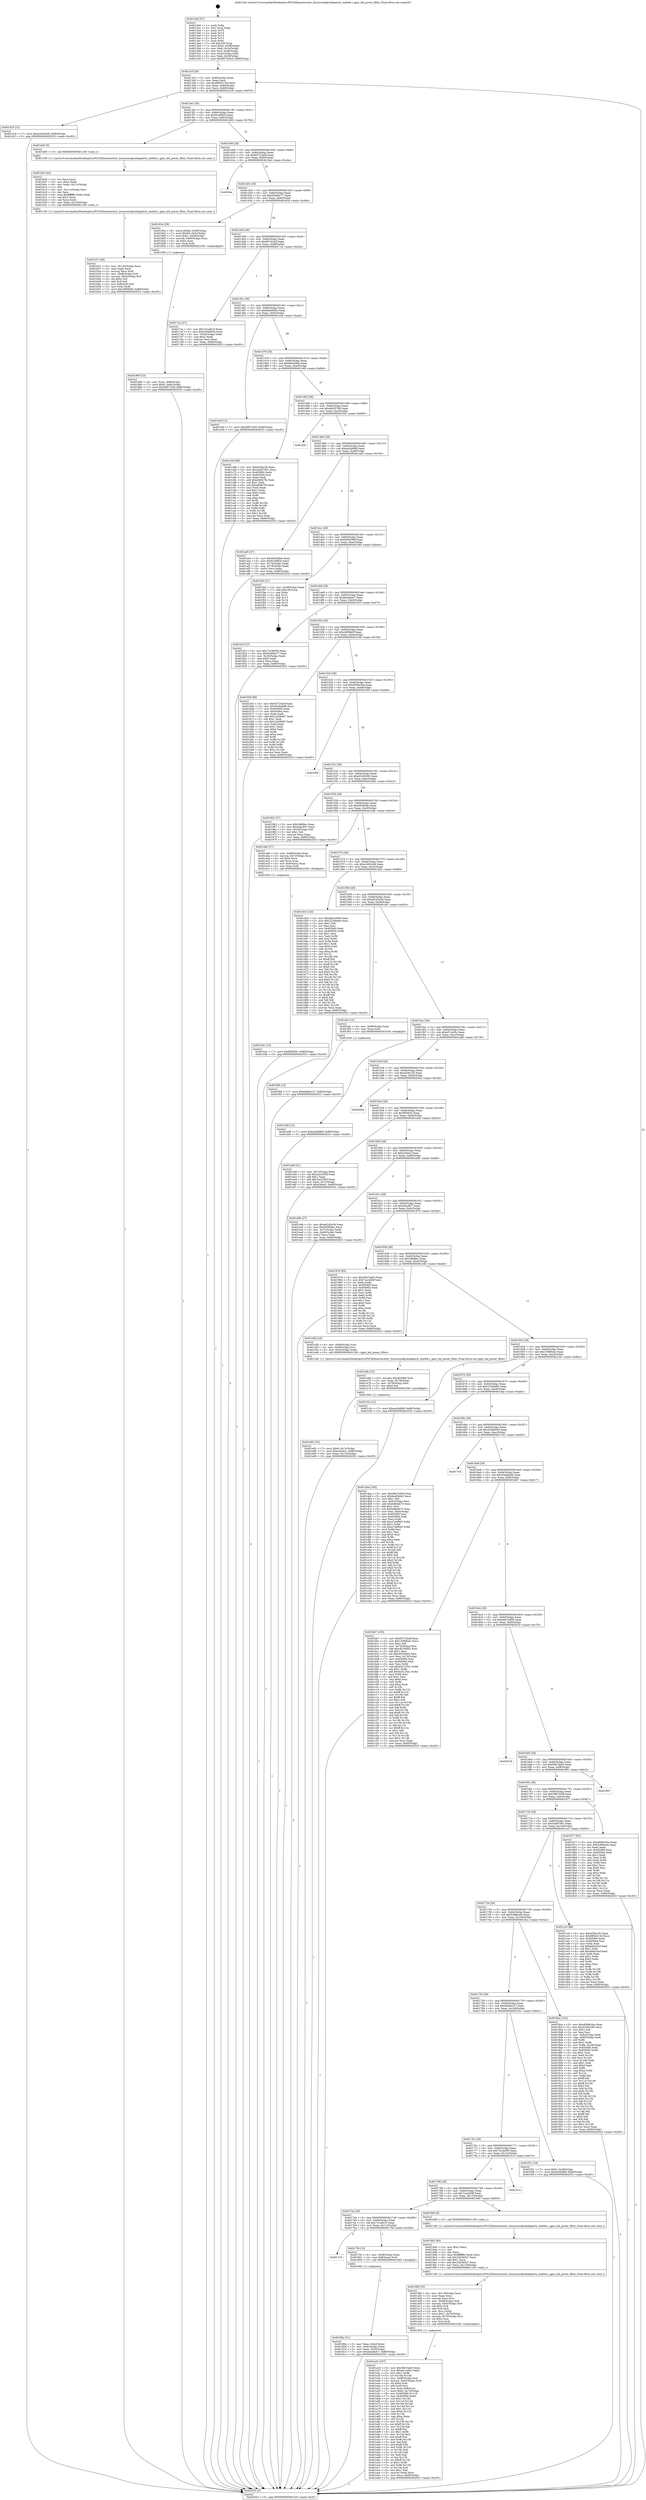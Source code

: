 digraph "0x4013a0" {
  label = "0x4013a0 (/mnt/c/Users/mathe/Desktop/tcc/POCII/binaries/extr_linuxsoundpcihdapatch_realtek.c_gpio_led_power_filter_Final-ollvm.out::main(0))"
  labelloc = "t"
  node[shape=record]

  Entry [label="",width=0.3,height=0.3,shape=circle,fillcolor=black,style=filled]
  "0x4013cf" [label="{
     0x4013cf [29]\l
     | [instrs]\l
     &nbsp;&nbsp;0x4013cf \<+3\>: mov -0x80(%rbp),%eax\l
     &nbsp;&nbsp;0x4013d2 \<+2\>: mov %eax,%ecx\l
     &nbsp;&nbsp;0x4013d4 \<+6\>: sub $0x8856213d,%ecx\l
     &nbsp;&nbsp;0x4013da \<+6\>: mov %eax,-0x84(%rbp)\l
     &nbsp;&nbsp;0x4013e0 \<+6\>: mov %ecx,-0x88(%rbp)\l
     &nbsp;&nbsp;0x4013e6 \<+6\>: je 0000000000401d18 \<main+0x978\>\l
  }"]
  "0x401d18" [label="{
     0x401d18 [12]\l
     | [instrs]\l
     &nbsp;&nbsp;0x401d18 \<+7\>: movl $0xe2404449,-0x80(%rbp)\l
     &nbsp;&nbsp;0x401d1f \<+5\>: jmp 0000000000402033 \<main+0xc93\>\l
  }"]
  "0x4013ec" [label="{
     0x4013ec [28]\l
     | [instrs]\l
     &nbsp;&nbsp;0x4013ec \<+5\>: jmp 00000000004013f1 \<main+0x51\>\l
     &nbsp;&nbsp;0x4013f1 \<+6\>: mov -0x84(%rbp),%eax\l
     &nbsp;&nbsp;0x4013f7 \<+5\>: sub $0x91ef0f24,%eax\l
     &nbsp;&nbsp;0x4013fc \<+6\>: mov %eax,-0x8c(%rbp)\l
     &nbsp;&nbsp;0x401402 \<+6\>: je 0000000000401b00 \<main+0x760\>\l
  }"]
  Exit [label="",width=0.3,height=0.3,shape=circle,fillcolor=black,style=filled,peripheries=2]
  "0x401b00" [label="{
     0x401b00 [5]\l
     | [instrs]\l
     &nbsp;&nbsp;0x401b00 \<+5\>: call 0000000000401160 \<next_i\>\l
     | [calls]\l
     &nbsp;&nbsp;0x401160 \{1\} (/mnt/c/Users/mathe/Desktop/tcc/POCII/binaries/extr_linuxsoundpcihdapatch_realtek.c_gpio_led_power_filter_Final-ollvm.out::next_i)\l
  }"]
  "0x401408" [label="{
     0x401408 [28]\l
     | [instrs]\l
     &nbsp;&nbsp;0x401408 \<+5\>: jmp 000000000040140d \<main+0x6d\>\l
     &nbsp;&nbsp;0x40140d \<+6\>: mov -0x84(%rbp),%eax\l
     &nbsp;&nbsp;0x401413 \<+5\>: sub $0x93723a4f,%eax\l
     &nbsp;&nbsp;0x401418 \<+6\>: mov %eax,-0x90(%rbp)\l
     &nbsp;&nbsp;0x40141e \<+6\>: je 0000000000401fee \<main+0xc4e\>\l
  }"]
  "0x401f08" [label="{
     0x401f08 [12]\l
     | [instrs]\l
     &nbsp;&nbsp;0x401f08 \<+7\>: movl $0x6db0b157,-0x80(%rbp)\l
     &nbsp;&nbsp;0x401f0f \<+5\>: jmp 0000000000402033 \<main+0xc93\>\l
  }"]
  "0x401fee" [label="{
     0x401fee\l
  }", style=dashed]
  "0x401424" [label="{
     0x401424 [28]\l
     | [instrs]\l
     &nbsp;&nbsp;0x401424 \<+5\>: jmp 0000000000401429 \<main+0x89\>\l
     &nbsp;&nbsp;0x401429 \<+6\>: mov -0x84(%rbp),%eax\l
     &nbsp;&nbsp;0x40142f \<+5\>: sub $0x93d0de77,%eax\l
     &nbsp;&nbsp;0x401434 \<+6\>: mov %eax,-0x94(%rbp)\l
     &nbsp;&nbsp;0x40143a \<+6\>: je 000000000040183a \<main+0x49a\>\l
  }"]
  "0x401ed1" [label="{
     0x401ed1 [12]\l
     | [instrs]\l
     &nbsp;&nbsp;0x401ed1 \<+7\>: movl $0xf6f3f2fc,-0x80(%rbp)\l
     &nbsp;&nbsp;0x401ed8 \<+5\>: jmp 0000000000402033 \<main+0xc93\>\l
  }"]
  "0x40183a" [label="{
     0x40183a [38]\l
     | [instrs]\l
     &nbsp;&nbsp;0x40183a \<+8\>: movq $0x64,-0x58(%rbp)\l
     &nbsp;&nbsp;0x401842 \<+7\>: movl $0x64,-0x5c(%rbp)\l
     &nbsp;&nbsp;0x401849 \<+7\>: movl $0x1,-0x60(%rbp)\l
     &nbsp;&nbsp;0x401850 \<+4\>: movslq -0x60(%rbp),%rax\l
     &nbsp;&nbsp;0x401854 \<+4\>: shl $0x4,%rax\l
     &nbsp;&nbsp;0x401858 \<+3\>: mov %rax,%rdi\l
     &nbsp;&nbsp;0x40185b \<+5\>: call 0000000000401050 \<malloc@plt\>\l
     | [calls]\l
     &nbsp;&nbsp;0x401050 \{1\} (unknown)\l
  }"]
  "0x401440" [label="{
     0x401440 [28]\l
     | [instrs]\l
     &nbsp;&nbsp;0x401440 \<+5\>: jmp 0000000000401445 \<main+0xa5\>\l
     &nbsp;&nbsp;0x401445 \<+6\>: mov -0x84(%rbp),%eax\l
     &nbsp;&nbsp;0x40144b \<+5\>: sub $0x997d24cf,%eax\l
     &nbsp;&nbsp;0x401450 \<+6\>: mov %eax,-0x98(%rbp)\l
     &nbsp;&nbsp;0x401456 \<+6\>: je 00000000004017ca \<main+0x42a\>\l
  }"]
  "0x401e82" [label="{
     0x401e82 [25]\l
     | [instrs]\l
     &nbsp;&nbsp;0x401e82 \<+7\>: movl $0x0,-0x7c(%rbp)\l
     &nbsp;&nbsp;0x401e89 \<+7\>: movl $0xe2b4e2,-0x80(%rbp)\l
     &nbsp;&nbsp;0x401e90 \<+6\>: mov %eax,-0x124(%rbp)\l
     &nbsp;&nbsp;0x401e96 \<+5\>: jmp 0000000000402033 \<main+0xc93\>\l
  }"]
  "0x4017ca" [label="{
     0x4017ca [27]\l
     | [instrs]\l
     &nbsp;&nbsp;0x4017ca \<+5\>: mov $0x7e1af410,%eax\l
     &nbsp;&nbsp;0x4017cf \<+5\>: mov $0x42948504,%ecx\l
     &nbsp;&nbsp;0x4017d4 \<+3\>: mov -0x34(%rbp),%edx\l
     &nbsp;&nbsp;0x4017d7 \<+3\>: cmp $0x2,%edx\l
     &nbsp;&nbsp;0x4017da \<+3\>: cmovne %ecx,%eax\l
     &nbsp;&nbsp;0x4017dd \<+3\>: mov %eax,-0x80(%rbp)\l
     &nbsp;&nbsp;0x4017e0 \<+5\>: jmp 0000000000402033 \<main+0xc93\>\l
  }"]
  "0x40145c" [label="{
     0x40145c [28]\l
     | [instrs]\l
     &nbsp;&nbsp;0x40145c \<+5\>: jmp 0000000000401461 \<main+0xc1\>\l
     &nbsp;&nbsp;0x401461 \<+6\>: mov -0x84(%rbp),%eax\l
     &nbsp;&nbsp;0x401467 \<+5\>: sub $0x9a400d43,%eax\l
     &nbsp;&nbsp;0x40146c \<+6\>: mov %eax,-0x9c(%rbp)\l
     &nbsp;&nbsp;0x401472 \<+6\>: je 0000000000401e4f \<main+0xaaf\>\l
  }"]
  "0x402033" [label="{
     0x402033 [5]\l
     | [instrs]\l
     &nbsp;&nbsp;0x402033 \<+5\>: jmp 00000000004013cf \<main+0x2f\>\l
  }"]
  "0x4013a0" [label="{
     0x4013a0 [47]\l
     | [instrs]\l
     &nbsp;&nbsp;0x4013a0 \<+1\>: push %rbp\l
     &nbsp;&nbsp;0x4013a1 \<+3\>: mov %rsp,%rbp\l
     &nbsp;&nbsp;0x4013a4 \<+2\>: push %r15\l
     &nbsp;&nbsp;0x4013a6 \<+2\>: push %r14\l
     &nbsp;&nbsp;0x4013a8 \<+2\>: push %r13\l
     &nbsp;&nbsp;0x4013aa \<+2\>: push %r12\l
     &nbsp;&nbsp;0x4013ac \<+1\>: push %rbx\l
     &nbsp;&nbsp;0x4013ad \<+7\>: sub $0x108,%rsp\l
     &nbsp;&nbsp;0x4013b4 \<+7\>: movl $0x0,-0x38(%rbp)\l
     &nbsp;&nbsp;0x4013bb \<+3\>: mov %edi,-0x3c(%rbp)\l
     &nbsp;&nbsp;0x4013be \<+4\>: mov %rsi,-0x48(%rbp)\l
     &nbsp;&nbsp;0x4013c2 \<+3\>: mov -0x3c(%rbp),%edi\l
     &nbsp;&nbsp;0x4013c5 \<+3\>: mov %edi,-0x34(%rbp)\l
     &nbsp;&nbsp;0x4013c8 \<+7\>: movl $0x997d24cf,-0x80(%rbp)\l
  }"]
  "0x401e6b" [label="{
     0x401e6b [23]\l
     | [instrs]\l
     &nbsp;&nbsp;0x401e6b \<+10\>: movabs $0x4030b6,%rdi\l
     &nbsp;&nbsp;0x401e75 \<+3\>: mov %eax,-0x78(%rbp)\l
     &nbsp;&nbsp;0x401e78 \<+3\>: mov -0x78(%rbp),%esi\l
     &nbsp;&nbsp;0x401e7b \<+2\>: mov $0x0,%al\l
     &nbsp;&nbsp;0x401e7d \<+5\>: call 0000000000401040 \<printf@plt\>\l
     | [calls]\l
     &nbsp;&nbsp;0x401040 \{1\} (unknown)\l
  }"]
  "0x401e4f" [label="{
     0x401e4f [12]\l
     | [instrs]\l
     &nbsp;&nbsp;0x401e4f \<+7\>: movl $0x5987330f,-0x80(%rbp)\l
     &nbsp;&nbsp;0x401e56 \<+5\>: jmp 0000000000402033 \<main+0xc93\>\l
  }"]
  "0x401478" [label="{
     0x401478 [28]\l
     | [instrs]\l
     &nbsp;&nbsp;0x401478 \<+5\>: jmp 000000000040147d \<main+0xdd\>\l
     &nbsp;&nbsp;0x40147d \<+6\>: mov -0x84(%rbp),%eax\l
     &nbsp;&nbsp;0x401483 \<+5\>: sub $0x9e045feb,%eax\l
     &nbsp;&nbsp;0x401488 \<+6\>: mov %eax,-0xa0(%rbp)\l
     &nbsp;&nbsp;0x40148e \<+6\>: je 0000000000401c68 \<main+0x8c8\>\l
  }"]
  "0x401b31" [label="{
     0x401b31 [46]\l
     | [instrs]\l
     &nbsp;&nbsp;0x401b31 \<+6\>: mov -0x120(%rbp),%ecx\l
     &nbsp;&nbsp;0x401b37 \<+3\>: imul %eax,%ecx\l
     &nbsp;&nbsp;0x401b3a \<+3\>: movslq %ecx,%rdi\l
     &nbsp;&nbsp;0x401b3d \<+4\>: mov -0x68(%rbp),%r8\l
     &nbsp;&nbsp;0x401b41 \<+4\>: movslq -0x6c(%rbp),%r9\l
     &nbsp;&nbsp;0x401b45 \<+4\>: shl $0x4,%r9\l
     &nbsp;&nbsp;0x401b49 \<+3\>: add %r9,%r8\l
     &nbsp;&nbsp;0x401b4c \<+4\>: mov 0x8(%r8),%r8\l
     &nbsp;&nbsp;0x401b50 \<+3\>: mov %rdi,(%r8)\l
     &nbsp;&nbsp;0x401b53 \<+7\>: movl $0xc6f56b0f,-0x80(%rbp)\l
     &nbsp;&nbsp;0x401b5a \<+5\>: jmp 0000000000402033 \<main+0xc93\>\l
  }"]
  "0x401c68" [label="{
     0x401c68 [88]\l
     | [instrs]\l
     &nbsp;&nbsp;0x401c68 \<+5\>: mov $0xef29a1f5,%eax\l
     &nbsp;&nbsp;0x401c6d \<+5\>: mov $0x5ad87091,%ecx\l
     &nbsp;&nbsp;0x401c72 \<+7\>: mov 0x405060,%edx\l
     &nbsp;&nbsp;0x401c79 \<+7\>: mov 0x405064,%esi\l
     &nbsp;&nbsp;0x401c80 \<+2\>: mov %edx,%edi\l
     &nbsp;&nbsp;0x401c82 \<+6\>: add $0xe848c7fe,%edi\l
     &nbsp;&nbsp;0x401c88 \<+3\>: sub $0x1,%edi\l
     &nbsp;&nbsp;0x401c8b \<+6\>: sub $0xe848c7fe,%edi\l
     &nbsp;&nbsp;0x401c91 \<+3\>: imul %edi,%edx\l
     &nbsp;&nbsp;0x401c94 \<+3\>: and $0x1,%edx\l
     &nbsp;&nbsp;0x401c97 \<+3\>: cmp $0x0,%edx\l
     &nbsp;&nbsp;0x401c9a \<+4\>: sete %r8b\l
     &nbsp;&nbsp;0x401c9e \<+3\>: cmp $0xa,%esi\l
     &nbsp;&nbsp;0x401ca1 \<+4\>: setl %r9b\l
     &nbsp;&nbsp;0x401ca5 \<+3\>: mov %r8b,%r10b\l
     &nbsp;&nbsp;0x401ca8 \<+3\>: and %r9b,%r10b\l
     &nbsp;&nbsp;0x401cab \<+3\>: xor %r9b,%r8b\l
     &nbsp;&nbsp;0x401cae \<+3\>: or %r8b,%r10b\l
     &nbsp;&nbsp;0x401cb1 \<+4\>: test $0x1,%r10b\l
     &nbsp;&nbsp;0x401cb5 \<+3\>: cmovne %ecx,%eax\l
     &nbsp;&nbsp;0x401cb8 \<+3\>: mov %eax,-0x80(%rbp)\l
     &nbsp;&nbsp;0x401cbb \<+5\>: jmp 0000000000402033 \<main+0xc93\>\l
  }"]
  "0x401494" [label="{
     0x401494 [28]\l
     | [instrs]\l
     &nbsp;&nbsp;0x401494 \<+5\>: jmp 0000000000401499 \<main+0xf9\>\l
     &nbsp;&nbsp;0x401499 \<+6\>: mov -0x84(%rbp),%eax\l
     &nbsp;&nbsp;0x40149f \<+5\>: sub $0xa8a35786,%eax\l
     &nbsp;&nbsp;0x4014a4 \<+6\>: mov %eax,-0xa4(%rbp)\l
     &nbsp;&nbsp;0x4014aa \<+6\>: je 0000000000401f20 \<main+0xb80\>\l
  }"]
  "0x401b05" [label="{
     0x401b05 [44]\l
     | [instrs]\l
     &nbsp;&nbsp;0x401b05 \<+2\>: xor %ecx,%ecx\l
     &nbsp;&nbsp;0x401b07 \<+5\>: mov $0x2,%edx\l
     &nbsp;&nbsp;0x401b0c \<+6\>: mov %edx,-0x11c(%rbp)\l
     &nbsp;&nbsp;0x401b12 \<+1\>: cltd\l
     &nbsp;&nbsp;0x401b13 \<+6\>: mov -0x11c(%rbp),%esi\l
     &nbsp;&nbsp;0x401b19 \<+2\>: idiv %esi\l
     &nbsp;&nbsp;0x401b1b \<+6\>: imul $0xfffffffe,%edx,%edx\l
     &nbsp;&nbsp;0x401b21 \<+3\>: sub $0x1,%ecx\l
     &nbsp;&nbsp;0x401b24 \<+2\>: sub %ecx,%edx\l
     &nbsp;&nbsp;0x401b26 \<+6\>: mov %edx,-0x120(%rbp)\l
     &nbsp;&nbsp;0x401b2c \<+5\>: call 0000000000401160 \<next_i\>\l
     | [calls]\l
     &nbsp;&nbsp;0x401160 \{1\} (/mnt/c/Users/mathe/Desktop/tcc/POCII/binaries/extr_linuxsoundpcihdapatch_realtek.c_gpio_led_power_filter_Final-ollvm.out::next_i)\l
  }"]
  "0x401f20" [label="{
     0x401f20\l
  }", style=dashed]
  "0x4014b0" [label="{
     0x4014b0 [28]\l
     | [instrs]\l
     &nbsp;&nbsp;0x4014b0 \<+5\>: jmp 00000000004014b5 \<main+0x115\>\l
     &nbsp;&nbsp;0x4014b5 \<+6\>: mov -0x84(%rbp),%eax\l
     &nbsp;&nbsp;0x4014bb \<+5\>: sub $0xaa3dd8bf,%eax\l
     &nbsp;&nbsp;0x4014c0 \<+6\>: mov %eax,-0xa8(%rbp)\l
     &nbsp;&nbsp;0x4014c6 \<+6\>: je 0000000000401ae5 \<main+0x745\>\l
  }"]
  "0x401a32" [label="{
     0x401a32 [167]\l
     | [instrs]\l
     &nbsp;&nbsp;0x401a32 \<+5\>: mov $0x56b7da03,%ecx\l
     &nbsp;&nbsp;0x401a37 \<+5\>: mov $0xef11e63c,%edx\l
     &nbsp;&nbsp;0x401a3c \<+3\>: mov $0x1,%r9b\l
     &nbsp;&nbsp;0x401a3f \<+3\>: xor %r10d,%r10d\l
     &nbsp;&nbsp;0x401a42 \<+4\>: mov -0x68(%rbp),%rsi\l
     &nbsp;&nbsp;0x401a46 \<+4\>: movslq -0x6c(%rbp),%rdi\l
     &nbsp;&nbsp;0x401a4a \<+4\>: shl $0x4,%rdi\l
     &nbsp;&nbsp;0x401a4e \<+3\>: add %rdi,%rsi\l
     &nbsp;&nbsp;0x401a51 \<+4\>: mov %rax,0x8(%rsi)\l
     &nbsp;&nbsp;0x401a55 \<+7\>: movl $0x0,-0x74(%rbp)\l
     &nbsp;&nbsp;0x401a5c \<+8\>: mov 0x405060,%r11d\l
     &nbsp;&nbsp;0x401a64 \<+7\>: mov 0x405064,%ebx\l
     &nbsp;&nbsp;0x401a6b \<+4\>: sub $0x1,%r10d\l
     &nbsp;&nbsp;0x401a6f \<+3\>: mov %r11d,%r14d\l
     &nbsp;&nbsp;0x401a72 \<+3\>: add %r10d,%r14d\l
     &nbsp;&nbsp;0x401a75 \<+4\>: imul %r14d,%r11d\l
     &nbsp;&nbsp;0x401a79 \<+4\>: and $0x1,%r11d\l
     &nbsp;&nbsp;0x401a7d \<+4\>: cmp $0x0,%r11d\l
     &nbsp;&nbsp;0x401a81 \<+4\>: sete %r15b\l
     &nbsp;&nbsp;0x401a85 \<+3\>: cmp $0xa,%ebx\l
     &nbsp;&nbsp;0x401a88 \<+4\>: setl %r12b\l
     &nbsp;&nbsp;0x401a8c \<+3\>: mov %r15b,%r13b\l
     &nbsp;&nbsp;0x401a8f \<+4\>: xor $0xff,%r13b\l
     &nbsp;&nbsp;0x401a93 \<+3\>: mov %r12b,%al\l
     &nbsp;&nbsp;0x401a96 \<+2\>: xor $0xff,%al\l
     &nbsp;&nbsp;0x401a98 \<+4\>: xor $0x1,%r9b\l
     &nbsp;&nbsp;0x401a9c \<+3\>: mov %r13b,%sil\l
     &nbsp;&nbsp;0x401a9f \<+4\>: and $0xff,%sil\l
     &nbsp;&nbsp;0x401aa3 \<+3\>: and %r9b,%r15b\l
     &nbsp;&nbsp;0x401aa6 \<+3\>: mov %al,%dil\l
     &nbsp;&nbsp;0x401aa9 \<+4\>: and $0xff,%dil\l
     &nbsp;&nbsp;0x401aad \<+3\>: and %r9b,%r12b\l
     &nbsp;&nbsp;0x401ab0 \<+3\>: or %r15b,%sil\l
     &nbsp;&nbsp;0x401ab3 \<+3\>: or %r12b,%dil\l
     &nbsp;&nbsp;0x401ab6 \<+3\>: xor %dil,%sil\l
     &nbsp;&nbsp;0x401ab9 \<+3\>: or %al,%r13b\l
     &nbsp;&nbsp;0x401abc \<+4\>: xor $0xff,%r13b\l
     &nbsp;&nbsp;0x401ac0 \<+4\>: or $0x1,%r9b\l
     &nbsp;&nbsp;0x401ac4 \<+3\>: and %r9b,%r13b\l
     &nbsp;&nbsp;0x401ac7 \<+3\>: or %r13b,%sil\l
     &nbsp;&nbsp;0x401aca \<+4\>: test $0x1,%sil\l
     &nbsp;&nbsp;0x401ace \<+3\>: cmovne %edx,%ecx\l
     &nbsp;&nbsp;0x401ad1 \<+3\>: mov %ecx,-0x80(%rbp)\l
     &nbsp;&nbsp;0x401ad4 \<+5\>: jmp 0000000000402033 \<main+0xc93\>\l
  }"]
  "0x401ae5" [label="{
     0x401ae5 [27]\l
     | [instrs]\l
     &nbsp;&nbsp;0x401ae5 \<+5\>: mov $0x9e045feb,%eax\l
     &nbsp;&nbsp;0x401aea \<+5\>: mov $0x91ef0f24,%ecx\l
     &nbsp;&nbsp;0x401aef \<+3\>: mov -0x74(%rbp),%edx\l
     &nbsp;&nbsp;0x401af2 \<+3\>: cmp -0x70(%rbp),%edx\l
     &nbsp;&nbsp;0x401af5 \<+3\>: cmovl %ecx,%eax\l
     &nbsp;&nbsp;0x401af8 \<+3\>: mov %eax,-0x80(%rbp)\l
     &nbsp;&nbsp;0x401afb \<+5\>: jmp 0000000000402033 \<main+0xc93\>\l
  }"]
  "0x4014cc" [label="{
     0x4014cc [28]\l
     | [instrs]\l
     &nbsp;&nbsp;0x4014cc \<+5\>: jmp 00000000004014d1 \<main+0x131\>\l
     &nbsp;&nbsp;0x4014d1 \<+6\>: mov -0x84(%rbp),%eax\l
     &nbsp;&nbsp;0x4014d7 \<+5\>: sub $0xb45f289f,%eax\l
     &nbsp;&nbsp;0x4014dc \<+6\>: mov %eax,-0xac(%rbp)\l
     &nbsp;&nbsp;0x4014e2 \<+6\>: je 0000000000401f44 \<main+0xba4\>\l
  }"]
  "0x4019fd" [label="{
     0x4019fd [53]\l
     | [instrs]\l
     &nbsp;&nbsp;0x4019fd \<+6\>: mov -0x118(%rbp),%ecx\l
     &nbsp;&nbsp;0x401a03 \<+3\>: imul %eax,%ecx\l
     &nbsp;&nbsp;0x401a06 \<+3\>: movslq %ecx,%rsi\l
     &nbsp;&nbsp;0x401a09 \<+4\>: mov -0x68(%rbp),%rdi\l
     &nbsp;&nbsp;0x401a0d \<+4\>: movslq -0x6c(%rbp),%r8\l
     &nbsp;&nbsp;0x401a11 \<+4\>: shl $0x4,%r8\l
     &nbsp;&nbsp;0x401a15 \<+3\>: add %r8,%rdi\l
     &nbsp;&nbsp;0x401a18 \<+3\>: mov %rsi,(%rdi)\l
     &nbsp;&nbsp;0x401a1b \<+7\>: movl $0x1,-0x70(%rbp)\l
     &nbsp;&nbsp;0x401a22 \<+4\>: movslq -0x70(%rbp),%rsi\l
     &nbsp;&nbsp;0x401a26 \<+4\>: shl $0x3,%rsi\l
     &nbsp;&nbsp;0x401a2a \<+3\>: mov %rsi,%rdi\l
     &nbsp;&nbsp;0x401a2d \<+5\>: call 0000000000401050 \<malloc@plt\>\l
     | [calls]\l
     &nbsp;&nbsp;0x401050 \{1\} (unknown)\l
  }"]
  "0x401f44" [label="{
     0x401f44 [21]\l
     | [instrs]\l
     &nbsp;&nbsp;0x401f44 \<+3\>: mov -0x38(%rbp),%eax\l
     &nbsp;&nbsp;0x401f47 \<+7\>: add $0x108,%rsp\l
     &nbsp;&nbsp;0x401f4e \<+1\>: pop %rbx\l
     &nbsp;&nbsp;0x401f4f \<+2\>: pop %r12\l
     &nbsp;&nbsp;0x401f51 \<+2\>: pop %r13\l
     &nbsp;&nbsp;0x401f53 \<+2\>: pop %r14\l
     &nbsp;&nbsp;0x401f55 \<+2\>: pop %r15\l
     &nbsp;&nbsp;0x401f57 \<+1\>: pop %rbp\l
     &nbsp;&nbsp;0x401f58 \<+1\>: ret\l
  }"]
  "0x4014e8" [label="{
     0x4014e8 [28]\l
     | [instrs]\l
     &nbsp;&nbsp;0x4014e8 \<+5\>: jmp 00000000004014ed \<main+0x14d\>\l
     &nbsp;&nbsp;0x4014ed \<+6\>: mov -0x84(%rbp),%eax\l
     &nbsp;&nbsp;0x4014f3 \<+5\>: sub $0xbea4bdc7,%eax\l
     &nbsp;&nbsp;0x4014f8 \<+6\>: mov %eax,-0xb0(%rbp)\l
     &nbsp;&nbsp;0x4014fe \<+6\>: je 000000000040181f \<main+0x47f\>\l
  }"]
  "0x4019d5" [label="{
     0x4019d5 [40]\l
     | [instrs]\l
     &nbsp;&nbsp;0x4019d5 \<+5\>: mov $0x2,%ecx\l
     &nbsp;&nbsp;0x4019da \<+1\>: cltd\l
     &nbsp;&nbsp;0x4019db \<+2\>: idiv %ecx\l
     &nbsp;&nbsp;0x4019dd \<+6\>: imul $0xfffffffe,%edx,%ecx\l
     &nbsp;&nbsp;0x4019e3 \<+6\>: sub $0x22b3b5a7,%ecx\l
     &nbsp;&nbsp;0x4019e9 \<+3\>: add $0x1,%ecx\l
     &nbsp;&nbsp;0x4019ec \<+6\>: add $0x22b3b5a7,%ecx\l
     &nbsp;&nbsp;0x4019f2 \<+6\>: mov %ecx,-0x118(%rbp)\l
     &nbsp;&nbsp;0x4019f8 \<+5\>: call 0000000000401160 \<next_i\>\l
     | [calls]\l
     &nbsp;&nbsp;0x401160 \{1\} (/mnt/c/Users/mathe/Desktop/tcc/POCII/binaries/extr_linuxsoundpcihdapatch_realtek.c_gpio_led_power_filter_Final-ollvm.out::next_i)\l
  }"]
  "0x40181f" [label="{
     0x40181f [27]\l
     | [instrs]\l
     &nbsp;&nbsp;0x40181f \<+5\>: mov $0x73c3e059,%eax\l
     &nbsp;&nbsp;0x401824 \<+5\>: mov $0x93d0de77,%ecx\l
     &nbsp;&nbsp;0x401829 \<+3\>: mov -0x30(%rbp),%edx\l
     &nbsp;&nbsp;0x40182c \<+3\>: cmp $0x0,%edx\l
     &nbsp;&nbsp;0x40182f \<+3\>: cmove %ecx,%eax\l
     &nbsp;&nbsp;0x401832 \<+3\>: mov %eax,-0x80(%rbp)\l
     &nbsp;&nbsp;0x401835 \<+5\>: jmp 0000000000402033 \<main+0xc93\>\l
  }"]
  "0x401504" [label="{
     0x401504 [28]\l
     | [instrs]\l
     &nbsp;&nbsp;0x401504 \<+5\>: jmp 0000000000401509 \<main+0x169\>\l
     &nbsp;&nbsp;0x401509 \<+6\>: mov -0x84(%rbp),%eax\l
     &nbsp;&nbsp;0x40150f \<+5\>: sub $0xc6f56b0f,%eax\l
     &nbsp;&nbsp;0x401514 \<+6\>: mov %eax,-0xb4(%rbp)\l
     &nbsp;&nbsp;0x40151a \<+6\>: je 0000000000401b5f \<main+0x7bf\>\l
  }"]
  "0x401860" [label="{
     0x401860 [23]\l
     | [instrs]\l
     &nbsp;&nbsp;0x401860 \<+4\>: mov %rax,-0x68(%rbp)\l
     &nbsp;&nbsp;0x401864 \<+7\>: movl $0x0,-0x6c(%rbp)\l
     &nbsp;&nbsp;0x40186b \<+7\>: movl $0x5987330f,-0x80(%rbp)\l
     &nbsp;&nbsp;0x401872 \<+5\>: jmp 0000000000402033 \<main+0xc93\>\l
  }"]
  "0x401b5f" [label="{
     0x401b5f [88]\l
     | [instrs]\l
     &nbsp;&nbsp;0x401b5f \<+5\>: mov $0x93723a4f,%eax\l
     &nbsp;&nbsp;0x401b64 \<+5\>: mov $0x45e6abd9,%ecx\l
     &nbsp;&nbsp;0x401b69 \<+7\>: mov 0x405060,%edx\l
     &nbsp;&nbsp;0x401b70 \<+7\>: mov 0x405064,%esi\l
     &nbsp;&nbsp;0x401b77 \<+2\>: mov %edx,%edi\l
     &nbsp;&nbsp;0x401b79 \<+6\>: add $0x1a206687,%edi\l
     &nbsp;&nbsp;0x401b7f \<+3\>: sub $0x1,%edi\l
     &nbsp;&nbsp;0x401b82 \<+6\>: sub $0x1a206687,%edi\l
     &nbsp;&nbsp;0x401b88 \<+3\>: imul %edi,%edx\l
     &nbsp;&nbsp;0x401b8b \<+3\>: and $0x1,%edx\l
     &nbsp;&nbsp;0x401b8e \<+3\>: cmp $0x0,%edx\l
     &nbsp;&nbsp;0x401b91 \<+4\>: sete %r8b\l
     &nbsp;&nbsp;0x401b95 \<+3\>: cmp $0xa,%esi\l
     &nbsp;&nbsp;0x401b98 \<+4\>: setl %r9b\l
     &nbsp;&nbsp;0x401b9c \<+3\>: mov %r8b,%r10b\l
     &nbsp;&nbsp;0x401b9f \<+3\>: and %r9b,%r10b\l
     &nbsp;&nbsp;0x401ba2 \<+3\>: xor %r9b,%r8b\l
     &nbsp;&nbsp;0x401ba5 \<+3\>: or %r8b,%r10b\l
     &nbsp;&nbsp;0x401ba8 \<+4\>: test $0x1,%r10b\l
     &nbsp;&nbsp;0x401bac \<+3\>: cmovne %ecx,%eax\l
     &nbsp;&nbsp;0x401baf \<+3\>: mov %eax,-0x80(%rbp)\l
     &nbsp;&nbsp;0x401bb2 \<+5\>: jmp 0000000000402033 \<main+0xc93\>\l
  }"]
  "0x401520" [label="{
     0x401520 [28]\l
     | [instrs]\l
     &nbsp;&nbsp;0x401520 \<+5\>: jmp 0000000000401525 \<main+0x185\>\l
     &nbsp;&nbsp;0x401525 \<+6\>: mov -0x84(%rbp),%eax\l
     &nbsp;&nbsp;0x40152b \<+5\>: sub $0xd090e3ba,%eax\l
     &nbsp;&nbsp;0x401530 \<+6\>: mov %eax,-0xb8(%rbp)\l
     &nbsp;&nbsp;0x401536 \<+6\>: je 0000000000401f59 \<main+0xbb9\>\l
  }"]
  "0x40180a" [label="{
     0x40180a [21]\l
     | [instrs]\l
     &nbsp;&nbsp;0x40180a \<+3\>: mov %eax,-0x4c(%rbp)\l
     &nbsp;&nbsp;0x40180d \<+3\>: mov -0x4c(%rbp),%eax\l
     &nbsp;&nbsp;0x401810 \<+3\>: mov %eax,-0x30(%rbp)\l
     &nbsp;&nbsp;0x401813 \<+7\>: movl $0xbea4bdc7,-0x80(%rbp)\l
     &nbsp;&nbsp;0x40181a \<+5\>: jmp 0000000000402033 \<main+0xc93\>\l
  }"]
  "0x401f59" [label="{
     0x401f59\l
  }", style=dashed]
  "0x40153c" [label="{
     0x40153c [28]\l
     | [instrs]\l
     &nbsp;&nbsp;0x40153c \<+5\>: jmp 0000000000401541 \<main+0x1a1\>\l
     &nbsp;&nbsp;0x401541 \<+6\>: mov -0x84(%rbp),%eax\l
     &nbsp;&nbsp;0x401547 \<+5\>: sub $0xd1b93c90,%eax\l
     &nbsp;&nbsp;0x40154c \<+6\>: mov %eax,-0xbc(%rbp)\l
     &nbsp;&nbsp;0x401552 \<+6\>: je 0000000000401962 \<main+0x5c2\>\l
  }"]
  "0x4017c0" [label="{
     0x4017c0\l
  }", style=dashed]
  "0x401962" [label="{
     0x401962 [27]\l
     | [instrs]\l
     &nbsp;&nbsp;0x401962 \<+5\>: mov $0x5d6dfec,%eax\l
     &nbsp;&nbsp;0x401967 \<+5\>: mov $0x2dec857,%ecx\l
     &nbsp;&nbsp;0x40196c \<+3\>: mov -0x29(%rbp),%dl\l
     &nbsp;&nbsp;0x40196f \<+3\>: test $0x1,%dl\l
     &nbsp;&nbsp;0x401972 \<+3\>: cmovne %ecx,%eax\l
     &nbsp;&nbsp;0x401975 \<+3\>: mov %eax,-0x80(%rbp)\l
     &nbsp;&nbsp;0x401978 \<+5\>: jmp 0000000000402033 \<main+0xc93\>\l
  }"]
  "0x401558" [label="{
     0x401558 [28]\l
     | [instrs]\l
     &nbsp;&nbsp;0x401558 \<+5\>: jmp 000000000040155d \<main+0x1bd\>\l
     &nbsp;&nbsp;0x40155d \<+6\>: mov -0x84(%rbp),%eax\l
     &nbsp;&nbsp;0x401563 \<+5\>: sub $0xd9390fac,%eax\l
     &nbsp;&nbsp;0x401568 \<+6\>: mov %eax,-0xc0(%rbp)\l
     &nbsp;&nbsp;0x40156e \<+6\>: je 0000000000401eb6 \<main+0xb16\>\l
  }"]
  "0x4017fd" [label="{
     0x4017fd [13]\l
     | [instrs]\l
     &nbsp;&nbsp;0x4017fd \<+4\>: mov -0x48(%rbp),%rax\l
     &nbsp;&nbsp;0x401801 \<+4\>: mov 0x8(%rax),%rdi\l
     &nbsp;&nbsp;0x401805 \<+5\>: call 0000000000401060 \<atoi@plt\>\l
     | [calls]\l
     &nbsp;&nbsp;0x401060 \{1\} (unknown)\l
  }"]
  "0x401eb6" [label="{
     0x401eb6 [27]\l
     | [instrs]\l
     &nbsp;&nbsp;0x401eb6 \<+4\>: mov -0x68(%rbp),%rax\l
     &nbsp;&nbsp;0x401eba \<+4\>: movslq -0x7c(%rbp),%rcx\l
     &nbsp;&nbsp;0x401ebe \<+4\>: shl $0x4,%rcx\l
     &nbsp;&nbsp;0x401ec2 \<+3\>: add %rcx,%rax\l
     &nbsp;&nbsp;0x401ec5 \<+4\>: mov 0x8(%rax),%rax\l
     &nbsp;&nbsp;0x401ec9 \<+3\>: mov %rax,%rdi\l
     &nbsp;&nbsp;0x401ecc \<+5\>: call 0000000000401030 \<free@plt\>\l
     | [calls]\l
     &nbsp;&nbsp;0x401030 \{1\} (unknown)\l
  }"]
  "0x401574" [label="{
     0x401574 [28]\l
     | [instrs]\l
     &nbsp;&nbsp;0x401574 \<+5\>: jmp 0000000000401579 \<main+0x1d9\>\l
     &nbsp;&nbsp;0x401579 \<+6\>: mov -0x84(%rbp),%eax\l
     &nbsp;&nbsp;0x40157f \<+5\>: sub $0xe2404449,%eax\l
     &nbsp;&nbsp;0x401584 \<+6\>: mov %eax,-0xc4(%rbp)\l
     &nbsp;&nbsp;0x40158a \<+6\>: je 0000000000401d24 \<main+0x984\>\l
  }"]
  "0x4017a4" [label="{
     0x4017a4 [28]\l
     | [instrs]\l
     &nbsp;&nbsp;0x4017a4 \<+5\>: jmp 00000000004017a9 \<main+0x409\>\l
     &nbsp;&nbsp;0x4017a9 \<+6\>: mov -0x84(%rbp),%eax\l
     &nbsp;&nbsp;0x4017af \<+5\>: sub $0x7e1af410,%eax\l
     &nbsp;&nbsp;0x4017b4 \<+6\>: mov %eax,-0x114(%rbp)\l
     &nbsp;&nbsp;0x4017ba \<+6\>: je 00000000004017fd \<main+0x45d\>\l
  }"]
  "0x401d24" [label="{
     0x401d24 [134]\l
     | [instrs]\l
     &nbsp;&nbsp;0x401d24 \<+5\>: mov $0x48a7e958,%eax\l
     &nbsp;&nbsp;0x401d29 \<+5\>: mov $0x22358a90,%ecx\l
     &nbsp;&nbsp;0x401d2e \<+2\>: mov $0x1,%dl\l
     &nbsp;&nbsp;0x401d30 \<+2\>: xor %esi,%esi\l
     &nbsp;&nbsp;0x401d32 \<+7\>: mov 0x405060,%edi\l
     &nbsp;&nbsp;0x401d39 \<+8\>: mov 0x405064,%r8d\l
     &nbsp;&nbsp;0x401d41 \<+3\>: sub $0x1,%esi\l
     &nbsp;&nbsp;0x401d44 \<+3\>: mov %edi,%r9d\l
     &nbsp;&nbsp;0x401d47 \<+3\>: add %esi,%r9d\l
     &nbsp;&nbsp;0x401d4a \<+4\>: imul %r9d,%edi\l
     &nbsp;&nbsp;0x401d4e \<+3\>: and $0x1,%edi\l
     &nbsp;&nbsp;0x401d51 \<+3\>: cmp $0x0,%edi\l
     &nbsp;&nbsp;0x401d54 \<+4\>: sete %r10b\l
     &nbsp;&nbsp;0x401d58 \<+4\>: cmp $0xa,%r8d\l
     &nbsp;&nbsp;0x401d5c \<+4\>: setl %r11b\l
     &nbsp;&nbsp;0x401d60 \<+3\>: mov %r10b,%bl\l
     &nbsp;&nbsp;0x401d63 \<+3\>: xor $0xff,%bl\l
     &nbsp;&nbsp;0x401d66 \<+3\>: mov %r11b,%r14b\l
     &nbsp;&nbsp;0x401d69 \<+4\>: xor $0xff,%r14b\l
     &nbsp;&nbsp;0x401d6d \<+3\>: xor $0x0,%dl\l
     &nbsp;&nbsp;0x401d70 \<+3\>: mov %bl,%r15b\l
     &nbsp;&nbsp;0x401d73 \<+4\>: and $0x0,%r15b\l
     &nbsp;&nbsp;0x401d77 \<+3\>: and %dl,%r10b\l
     &nbsp;&nbsp;0x401d7a \<+3\>: mov %r14b,%r12b\l
     &nbsp;&nbsp;0x401d7d \<+4\>: and $0x0,%r12b\l
     &nbsp;&nbsp;0x401d81 \<+3\>: and %dl,%r11b\l
     &nbsp;&nbsp;0x401d84 \<+3\>: or %r10b,%r15b\l
     &nbsp;&nbsp;0x401d87 \<+3\>: or %r11b,%r12b\l
     &nbsp;&nbsp;0x401d8a \<+3\>: xor %r12b,%r15b\l
     &nbsp;&nbsp;0x401d8d \<+3\>: or %r14b,%bl\l
     &nbsp;&nbsp;0x401d90 \<+3\>: xor $0xff,%bl\l
     &nbsp;&nbsp;0x401d93 \<+3\>: or $0x0,%dl\l
     &nbsp;&nbsp;0x401d96 \<+2\>: and %dl,%bl\l
     &nbsp;&nbsp;0x401d98 \<+3\>: or %bl,%r15b\l
     &nbsp;&nbsp;0x401d9b \<+4\>: test $0x1,%r15b\l
     &nbsp;&nbsp;0x401d9f \<+3\>: cmovne %ecx,%eax\l
     &nbsp;&nbsp;0x401da2 \<+3\>: mov %eax,-0x80(%rbp)\l
     &nbsp;&nbsp;0x401da5 \<+5\>: jmp 0000000000402033 \<main+0xc93\>\l
  }"]
  "0x401590" [label="{
     0x401590 [28]\l
     | [instrs]\l
     &nbsp;&nbsp;0x401590 \<+5\>: jmp 0000000000401595 \<main+0x1f5\>\l
     &nbsp;&nbsp;0x401595 \<+6\>: mov -0x84(%rbp),%eax\l
     &nbsp;&nbsp;0x40159b \<+5\>: sub $0xe6245a39,%eax\l
     &nbsp;&nbsp;0x4015a0 \<+6\>: mov %eax,-0xc8(%rbp)\l
     &nbsp;&nbsp;0x4015a6 \<+6\>: je 0000000000401efc \<main+0xb5c\>\l
  }"]
  "0x4019d0" [label="{
     0x4019d0 [5]\l
     | [instrs]\l
     &nbsp;&nbsp;0x4019d0 \<+5\>: call 0000000000401160 \<next_i\>\l
     | [calls]\l
     &nbsp;&nbsp;0x401160 \{1\} (/mnt/c/Users/mathe/Desktop/tcc/POCII/binaries/extr_linuxsoundpcihdapatch_realtek.c_gpio_led_power_filter_Final-ollvm.out::next_i)\l
  }"]
  "0x401efc" [label="{
     0x401efc [12]\l
     | [instrs]\l
     &nbsp;&nbsp;0x401efc \<+4\>: mov -0x68(%rbp),%rax\l
     &nbsp;&nbsp;0x401f00 \<+3\>: mov %rax,%rdi\l
     &nbsp;&nbsp;0x401f03 \<+5\>: call 0000000000401030 \<free@plt\>\l
     | [calls]\l
     &nbsp;&nbsp;0x401030 \{1\} (unknown)\l
  }"]
  "0x4015ac" [label="{
     0x4015ac [28]\l
     | [instrs]\l
     &nbsp;&nbsp;0x4015ac \<+5\>: jmp 00000000004015b1 \<main+0x211\>\l
     &nbsp;&nbsp;0x4015b1 \<+6\>: mov -0x84(%rbp),%eax\l
     &nbsp;&nbsp;0x4015b7 \<+5\>: sub $0xef11e63c,%eax\l
     &nbsp;&nbsp;0x4015bc \<+6\>: mov %eax,-0xcc(%rbp)\l
     &nbsp;&nbsp;0x4015c2 \<+6\>: je 0000000000401ad9 \<main+0x739\>\l
  }"]
  "0x401788" [label="{
     0x401788 [28]\l
     | [instrs]\l
     &nbsp;&nbsp;0x401788 \<+5\>: jmp 000000000040178d \<main+0x3ed\>\l
     &nbsp;&nbsp;0x40178d \<+6\>: mov -0x84(%rbp),%eax\l
     &nbsp;&nbsp;0x401793 \<+5\>: sub $0x7ca2d28f,%eax\l
     &nbsp;&nbsp;0x401798 \<+6\>: mov %eax,-0x110(%rbp)\l
     &nbsp;&nbsp;0x40179e \<+6\>: je 00000000004019d0 \<main+0x630\>\l
  }"]
  "0x401ad9" [label="{
     0x401ad9 [12]\l
     | [instrs]\l
     &nbsp;&nbsp;0x401ad9 \<+7\>: movl $0xaa3dd8bf,-0x80(%rbp)\l
     &nbsp;&nbsp;0x401ae0 \<+5\>: jmp 0000000000402033 \<main+0xc93\>\l
  }"]
  "0x4015c8" [label="{
     0x4015c8 [28]\l
     | [instrs]\l
     &nbsp;&nbsp;0x4015c8 \<+5\>: jmp 00000000004015cd \<main+0x22d\>\l
     &nbsp;&nbsp;0x4015cd \<+6\>: mov -0x84(%rbp),%eax\l
     &nbsp;&nbsp;0x4015d3 \<+5\>: sub $0xef29a1f5,%eax\l
     &nbsp;&nbsp;0x4015d8 \<+6\>: mov %eax,-0xd0(%rbp)\l
     &nbsp;&nbsp;0x4015de \<+6\>: je 000000000040200d \<main+0xc6d\>\l
  }"]
  "0x401f14" [label="{
     0x401f14\l
  }", style=dashed]
  "0x40200d" [label="{
     0x40200d\l
  }", style=dashed]
  "0x4015e4" [label="{
     0x4015e4 [28]\l
     | [instrs]\l
     &nbsp;&nbsp;0x4015e4 \<+5\>: jmp 00000000004015e9 \<main+0x249\>\l
     &nbsp;&nbsp;0x4015e9 \<+6\>: mov -0x84(%rbp),%eax\l
     &nbsp;&nbsp;0x4015ef \<+5\>: sub $0xf6f3f2fc,%eax\l
     &nbsp;&nbsp;0x4015f4 \<+6\>: mov %eax,-0xd4(%rbp)\l
     &nbsp;&nbsp;0x4015fa \<+6\>: je 0000000000401edd \<main+0xb3d\>\l
  }"]
  "0x40176c" [label="{
     0x40176c [28]\l
     | [instrs]\l
     &nbsp;&nbsp;0x40176c \<+5\>: jmp 0000000000401771 \<main+0x3d1\>\l
     &nbsp;&nbsp;0x401771 \<+6\>: mov -0x84(%rbp),%eax\l
     &nbsp;&nbsp;0x401777 \<+5\>: sub $0x73c3e059,%eax\l
     &nbsp;&nbsp;0x40177c \<+6\>: mov %eax,-0x10c(%rbp)\l
     &nbsp;&nbsp;0x401782 \<+6\>: je 0000000000401f14 \<main+0xb74\>\l
  }"]
  "0x401edd" [label="{
     0x401edd [31]\l
     | [instrs]\l
     &nbsp;&nbsp;0x401edd \<+3\>: mov -0x7c(%rbp),%eax\l
     &nbsp;&nbsp;0x401ee0 \<+5\>: sub $0x2a22382f,%eax\l
     &nbsp;&nbsp;0x401ee5 \<+3\>: add $0x1,%eax\l
     &nbsp;&nbsp;0x401ee8 \<+5\>: add $0x2a22382f,%eax\l
     &nbsp;&nbsp;0x401eed \<+3\>: mov %eax,-0x7c(%rbp)\l
     &nbsp;&nbsp;0x401ef0 \<+7\>: movl $0xe2b4e2,-0x80(%rbp)\l
     &nbsp;&nbsp;0x401ef7 \<+5\>: jmp 0000000000402033 \<main+0xc93\>\l
  }"]
  "0x401600" [label="{
     0x401600 [28]\l
     | [instrs]\l
     &nbsp;&nbsp;0x401600 \<+5\>: jmp 0000000000401605 \<main+0x265\>\l
     &nbsp;&nbsp;0x401605 \<+6\>: mov -0x84(%rbp),%eax\l
     &nbsp;&nbsp;0x40160b \<+5\>: sub $0xe2b4e2,%eax\l
     &nbsp;&nbsp;0x401610 \<+6\>: mov %eax,-0xd8(%rbp)\l
     &nbsp;&nbsp;0x401616 \<+6\>: je 0000000000401e9b \<main+0xafb\>\l
  }"]
  "0x401f31" [label="{
     0x401f31 [19]\l
     | [instrs]\l
     &nbsp;&nbsp;0x401f31 \<+7\>: movl $0x0,-0x38(%rbp)\l
     &nbsp;&nbsp;0x401f38 \<+7\>: movl $0xb45f289f,-0x80(%rbp)\l
     &nbsp;&nbsp;0x401f3f \<+5\>: jmp 0000000000402033 \<main+0xc93\>\l
  }"]
  "0x401e9b" [label="{
     0x401e9b [27]\l
     | [instrs]\l
     &nbsp;&nbsp;0x401e9b \<+5\>: mov $0xe6245a39,%eax\l
     &nbsp;&nbsp;0x401ea0 \<+5\>: mov $0xd9390fac,%ecx\l
     &nbsp;&nbsp;0x401ea5 \<+3\>: mov -0x7c(%rbp),%edx\l
     &nbsp;&nbsp;0x401ea8 \<+3\>: cmp -0x60(%rbp),%edx\l
     &nbsp;&nbsp;0x401eab \<+3\>: cmovl %ecx,%eax\l
     &nbsp;&nbsp;0x401eae \<+3\>: mov %eax,-0x80(%rbp)\l
     &nbsp;&nbsp;0x401eb1 \<+5\>: jmp 0000000000402033 \<main+0xc93\>\l
  }"]
  "0x40161c" [label="{
     0x40161c [28]\l
     | [instrs]\l
     &nbsp;&nbsp;0x40161c \<+5\>: jmp 0000000000401621 \<main+0x281\>\l
     &nbsp;&nbsp;0x401621 \<+6\>: mov -0x84(%rbp),%eax\l
     &nbsp;&nbsp;0x401627 \<+5\>: sub $0x2dec857,%eax\l
     &nbsp;&nbsp;0x40162c \<+6\>: mov %eax,-0xdc(%rbp)\l
     &nbsp;&nbsp;0x401632 \<+6\>: je 000000000040197d \<main+0x5dd\>\l
  }"]
  "0x401750" [label="{
     0x401750 [28]\l
     | [instrs]\l
     &nbsp;&nbsp;0x401750 \<+5\>: jmp 0000000000401755 \<main+0x3b5\>\l
     &nbsp;&nbsp;0x401755 \<+6\>: mov -0x84(%rbp),%eax\l
     &nbsp;&nbsp;0x40175b \<+5\>: sub $0x6db0b157,%eax\l
     &nbsp;&nbsp;0x401760 \<+6\>: mov %eax,-0x108(%rbp)\l
     &nbsp;&nbsp;0x401766 \<+6\>: je 0000000000401f31 \<main+0xb91\>\l
  }"]
  "0x40197d" [label="{
     0x40197d [83]\l
     | [instrs]\l
     &nbsp;&nbsp;0x40197d \<+5\>: mov $0x56b7da03,%eax\l
     &nbsp;&nbsp;0x401982 \<+5\>: mov $0x7ca2d28f,%ecx\l
     &nbsp;&nbsp;0x401987 \<+2\>: xor %edx,%edx\l
     &nbsp;&nbsp;0x401989 \<+7\>: mov 0x405060,%esi\l
     &nbsp;&nbsp;0x401990 \<+7\>: mov 0x405064,%edi\l
     &nbsp;&nbsp;0x401997 \<+3\>: sub $0x1,%edx\l
     &nbsp;&nbsp;0x40199a \<+3\>: mov %esi,%r8d\l
     &nbsp;&nbsp;0x40199d \<+3\>: add %edx,%r8d\l
     &nbsp;&nbsp;0x4019a0 \<+4\>: imul %r8d,%esi\l
     &nbsp;&nbsp;0x4019a4 \<+3\>: and $0x1,%esi\l
     &nbsp;&nbsp;0x4019a7 \<+3\>: cmp $0x0,%esi\l
     &nbsp;&nbsp;0x4019aa \<+4\>: sete %r9b\l
     &nbsp;&nbsp;0x4019ae \<+3\>: cmp $0xa,%edi\l
     &nbsp;&nbsp;0x4019b1 \<+4\>: setl %r10b\l
     &nbsp;&nbsp;0x4019b5 \<+3\>: mov %r9b,%r11b\l
     &nbsp;&nbsp;0x4019b8 \<+3\>: and %r10b,%r11b\l
     &nbsp;&nbsp;0x4019bb \<+3\>: xor %r10b,%r9b\l
     &nbsp;&nbsp;0x4019be \<+3\>: or %r9b,%r11b\l
     &nbsp;&nbsp;0x4019c1 \<+4\>: test $0x1,%r11b\l
     &nbsp;&nbsp;0x4019c5 \<+3\>: cmovne %ecx,%eax\l
     &nbsp;&nbsp;0x4019c8 \<+3\>: mov %eax,-0x80(%rbp)\l
     &nbsp;&nbsp;0x4019cb \<+5\>: jmp 0000000000402033 \<main+0xc93\>\l
  }"]
  "0x401638" [label="{
     0x401638 [28]\l
     | [instrs]\l
     &nbsp;&nbsp;0x401638 \<+5\>: jmp 000000000040163d \<main+0x29d\>\l
     &nbsp;&nbsp;0x40163d \<+6\>: mov -0x84(%rbp),%eax\l
     &nbsp;&nbsp;0x401643 \<+5\>: sub $0x5d6dfec,%eax\l
     &nbsp;&nbsp;0x401648 \<+6\>: mov %eax,-0xe0(%rbp)\l
     &nbsp;&nbsp;0x40164e \<+6\>: je 0000000000401e5b \<main+0xabb\>\l
  }"]
  "0x4018ca" [label="{
     0x4018ca [152]\l
     | [instrs]\l
     &nbsp;&nbsp;0x4018ca \<+5\>: mov $0xd090e3ba,%eax\l
     &nbsp;&nbsp;0x4018cf \<+5\>: mov $0xd1b93c90,%ecx\l
     &nbsp;&nbsp;0x4018d4 \<+2\>: mov $0x1,%dl\l
     &nbsp;&nbsp;0x4018d6 \<+2\>: xor %esi,%esi\l
     &nbsp;&nbsp;0x4018d8 \<+3\>: mov -0x6c(%rbp),%edi\l
     &nbsp;&nbsp;0x4018db \<+3\>: cmp -0x60(%rbp),%edi\l
     &nbsp;&nbsp;0x4018de \<+4\>: setl %r8b\l
     &nbsp;&nbsp;0x4018e2 \<+4\>: and $0x1,%r8b\l
     &nbsp;&nbsp;0x4018e6 \<+4\>: mov %r8b,-0x29(%rbp)\l
     &nbsp;&nbsp;0x4018ea \<+7\>: mov 0x405060,%edi\l
     &nbsp;&nbsp;0x4018f1 \<+8\>: mov 0x405064,%r9d\l
     &nbsp;&nbsp;0x4018f9 \<+3\>: sub $0x1,%esi\l
     &nbsp;&nbsp;0x4018fc \<+3\>: mov %edi,%r10d\l
     &nbsp;&nbsp;0x4018ff \<+3\>: add %esi,%r10d\l
     &nbsp;&nbsp;0x401902 \<+4\>: imul %r10d,%edi\l
     &nbsp;&nbsp;0x401906 \<+3\>: and $0x1,%edi\l
     &nbsp;&nbsp;0x401909 \<+3\>: cmp $0x0,%edi\l
     &nbsp;&nbsp;0x40190c \<+4\>: sete %r8b\l
     &nbsp;&nbsp;0x401910 \<+4\>: cmp $0xa,%r9d\l
     &nbsp;&nbsp;0x401914 \<+4\>: setl %r11b\l
     &nbsp;&nbsp;0x401918 \<+3\>: mov %r8b,%bl\l
     &nbsp;&nbsp;0x40191b \<+3\>: xor $0xff,%bl\l
     &nbsp;&nbsp;0x40191e \<+3\>: mov %r11b,%r14b\l
     &nbsp;&nbsp;0x401921 \<+4\>: xor $0xff,%r14b\l
     &nbsp;&nbsp;0x401925 \<+3\>: xor $0x0,%dl\l
     &nbsp;&nbsp;0x401928 \<+3\>: mov %bl,%r15b\l
     &nbsp;&nbsp;0x40192b \<+4\>: and $0x0,%r15b\l
     &nbsp;&nbsp;0x40192f \<+3\>: and %dl,%r8b\l
     &nbsp;&nbsp;0x401932 \<+3\>: mov %r14b,%r12b\l
     &nbsp;&nbsp;0x401935 \<+4\>: and $0x0,%r12b\l
     &nbsp;&nbsp;0x401939 \<+3\>: and %dl,%r11b\l
     &nbsp;&nbsp;0x40193c \<+3\>: or %r8b,%r15b\l
     &nbsp;&nbsp;0x40193f \<+3\>: or %r11b,%r12b\l
     &nbsp;&nbsp;0x401942 \<+3\>: xor %r12b,%r15b\l
     &nbsp;&nbsp;0x401945 \<+3\>: or %r14b,%bl\l
     &nbsp;&nbsp;0x401948 \<+3\>: xor $0xff,%bl\l
     &nbsp;&nbsp;0x40194b \<+3\>: or $0x0,%dl\l
     &nbsp;&nbsp;0x40194e \<+2\>: and %dl,%bl\l
     &nbsp;&nbsp;0x401950 \<+3\>: or %bl,%r15b\l
     &nbsp;&nbsp;0x401953 \<+4\>: test $0x1,%r15b\l
     &nbsp;&nbsp;0x401957 \<+3\>: cmovne %ecx,%eax\l
     &nbsp;&nbsp;0x40195a \<+3\>: mov %eax,-0x80(%rbp)\l
     &nbsp;&nbsp;0x40195d \<+5\>: jmp 0000000000402033 \<main+0xc93\>\l
  }"]
  "0x401e5b" [label="{
     0x401e5b [16]\l
     | [instrs]\l
     &nbsp;&nbsp;0x401e5b \<+4\>: mov -0x68(%rbp),%rdi\l
     &nbsp;&nbsp;0x401e5f \<+4\>: mov -0x58(%rbp),%rsi\l
     &nbsp;&nbsp;0x401e63 \<+3\>: mov -0x5c(%rbp),%edx\l
     &nbsp;&nbsp;0x401e66 \<+5\>: call 0000000000401240 \<gpio_led_power_filter\>\l
     | [calls]\l
     &nbsp;&nbsp;0x401240 \{1\} (/mnt/c/Users/mathe/Desktop/tcc/POCII/binaries/extr_linuxsoundpcihdapatch_realtek.c_gpio_led_power_filter_Final-ollvm.out::gpio_led_power_filter)\l
  }"]
  "0x401654" [label="{
     0x401654 [28]\l
     | [instrs]\l
     &nbsp;&nbsp;0x401654 \<+5\>: jmp 0000000000401659 \<main+0x2b9\>\l
     &nbsp;&nbsp;0x401659 \<+6\>: mov -0x84(%rbp),%eax\l
     &nbsp;&nbsp;0x40165f \<+5\>: sub $0x15989a4c,%eax\l
     &nbsp;&nbsp;0x401664 \<+6\>: mov %eax,-0xe4(%rbp)\l
     &nbsp;&nbsp;0x40166a \<+6\>: je 0000000000401c5c \<main+0x8bc\>\l
  }"]
  "0x401734" [label="{
     0x401734 [28]\l
     | [instrs]\l
     &nbsp;&nbsp;0x401734 \<+5\>: jmp 0000000000401739 \<main+0x399\>\l
     &nbsp;&nbsp;0x401739 \<+6\>: mov -0x84(%rbp),%eax\l
     &nbsp;&nbsp;0x40173f \<+5\>: sub $0x5c96beeb,%eax\l
     &nbsp;&nbsp;0x401744 \<+6\>: mov %eax,-0x104(%rbp)\l
     &nbsp;&nbsp;0x40174a \<+6\>: je 00000000004018ca \<main+0x52a\>\l
  }"]
  "0x401c5c" [label="{
     0x401c5c [12]\l
     | [instrs]\l
     &nbsp;&nbsp;0x401c5c \<+7\>: movl $0xaa3dd8bf,-0x80(%rbp)\l
     &nbsp;&nbsp;0x401c63 \<+5\>: jmp 0000000000402033 \<main+0xc93\>\l
  }"]
  "0x401670" [label="{
     0x401670 [28]\l
     | [instrs]\l
     &nbsp;&nbsp;0x401670 \<+5\>: jmp 0000000000401675 \<main+0x2d5\>\l
     &nbsp;&nbsp;0x401675 \<+6\>: mov -0x84(%rbp),%eax\l
     &nbsp;&nbsp;0x40167b \<+5\>: sub $0x22358a90,%eax\l
     &nbsp;&nbsp;0x401680 \<+6\>: mov %eax,-0xe8(%rbp)\l
     &nbsp;&nbsp;0x401686 \<+6\>: je 0000000000401daa \<main+0xa0a\>\l
  }"]
  "0x401cc0" [label="{
     0x401cc0 [88]\l
     | [instrs]\l
     &nbsp;&nbsp;0x401cc0 \<+5\>: mov $0xef29a1f5,%eax\l
     &nbsp;&nbsp;0x401cc5 \<+5\>: mov $0x8856213d,%ecx\l
     &nbsp;&nbsp;0x401cca \<+7\>: mov 0x405060,%edx\l
     &nbsp;&nbsp;0x401cd1 \<+7\>: mov 0x405064,%esi\l
     &nbsp;&nbsp;0x401cd8 \<+2\>: mov %edx,%edi\l
     &nbsp;&nbsp;0x401cda \<+6\>: sub $0xab6a24cf,%edi\l
     &nbsp;&nbsp;0x401ce0 \<+3\>: sub $0x1,%edi\l
     &nbsp;&nbsp;0x401ce3 \<+6\>: add $0xab6a24cf,%edi\l
     &nbsp;&nbsp;0x401ce9 \<+3\>: imul %edi,%edx\l
     &nbsp;&nbsp;0x401cec \<+3\>: and $0x1,%edx\l
     &nbsp;&nbsp;0x401cef \<+3\>: cmp $0x0,%edx\l
     &nbsp;&nbsp;0x401cf2 \<+4\>: sete %r8b\l
     &nbsp;&nbsp;0x401cf6 \<+3\>: cmp $0xa,%esi\l
     &nbsp;&nbsp;0x401cf9 \<+4\>: setl %r9b\l
     &nbsp;&nbsp;0x401cfd \<+3\>: mov %r8b,%r10b\l
     &nbsp;&nbsp;0x401d00 \<+3\>: and %r9b,%r10b\l
     &nbsp;&nbsp;0x401d03 \<+3\>: xor %r9b,%r8b\l
     &nbsp;&nbsp;0x401d06 \<+3\>: or %r8b,%r10b\l
     &nbsp;&nbsp;0x401d09 \<+4\>: test $0x1,%r10b\l
     &nbsp;&nbsp;0x401d0d \<+3\>: cmovne %ecx,%eax\l
     &nbsp;&nbsp;0x401d10 \<+3\>: mov %eax,-0x80(%rbp)\l
     &nbsp;&nbsp;0x401d13 \<+5\>: jmp 0000000000402033 \<main+0xc93\>\l
  }"]
  "0x401daa" [label="{
     0x401daa [165]\l
     | [instrs]\l
     &nbsp;&nbsp;0x401daa \<+5\>: mov $0x48a7e958,%eax\l
     &nbsp;&nbsp;0x401daf \<+5\>: mov $0x9a400d43,%ecx\l
     &nbsp;&nbsp;0x401db4 \<+2\>: mov $0x1,%dl\l
     &nbsp;&nbsp;0x401db6 \<+3\>: mov -0x6c(%rbp),%esi\l
     &nbsp;&nbsp;0x401db9 \<+6\>: add $0xbd6deb73,%esi\l
     &nbsp;&nbsp;0x401dbf \<+3\>: add $0x1,%esi\l
     &nbsp;&nbsp;0x401dc2 \<+6\>: sub $0xbd6deb73,%esi\l
     &nbsp;&nbsp;0x401dc8 \<+3\>: mov %esi,-0x6c(%rbp)\l
     &nbsp;&nbsp;0x401dcb \<+7\>: mov 0x405060,%esi\l
     &nbsp;&nbsp;0x401dd2 \<+7\>: mov 0x405064,%edi\l
     &nbsp;&nbsp;0x401dd9 \<+3\>: mov %esi,%r8d\l
     &nbsp;&nbsp;0x401ddc \<+7\>: add $0xa7a4f945,%r8d\l
     &nbsp;&nbsp;0x401de3 \<+4\>: sub $0x1,%r8d\l
     &nbsp;&nbsp;0x401de7 \<+7\>: sub $0xa7a4f945,%r8d\l
     &nbsp;&nbsp;0x401dee \<+4\>: imul %r8d,%esi\l
     &nbsp;&nbsp;0x401df2 \<+3\>: and $0x1,%esi\l
     &nbsp;&nbsp;0x401df5 \<+3\>: cmp $0x0,%esi\l
     &nbsp;&nbsp;0x401df8 \<+4\>: sete %r9b\l
     &nbsp;&nbsp;0x401dfc \<+3\>: cmp $0xa,%edi\l
     &nbsp;&nbsp;0x401dff \<+4\>: setl %r10b\l
     &nbsp;&nbsp;0x401e03 \<+3\>: mov %r9b,%r11b\l
     &nbsp;&nbsp;0x401e06 \<+4\>: xor $0xff,%r11b\l
     &nbsp;&nbsp;0x401e0a \<+3\>: mov %r10b,%bl\l
     &nbsp;&nbsp;0x401e0d \<+3\>: xor $0xff,%bl\l
     &nbsp;&nbsp;0x401e10 \<+3\>: xor $0x0,%dl\l
     &nbsp;&nbsp;0x401e13 \<+3\>: mov %r11b,%r14b\l
     &nbsp;&nbsp;0x401e16 \<+4\>: and $0x0,%r14b\l
     &nbsp;&nbsp;0x401e1a \<+3\>: and %dl,%r9b\l
     &nbsp;&nbsp;0x401e1d \<+3\>: mov %bl,%r15b\l
     &nbsp;&nbsp;0x401e20 \<+4\>: and $0x0,%r15b\l
     &nbsp;&nbsp;0x401e24 \<+3\>: and %dl,%r10b\l
     &nbsp;&nbsp;0x401e27 \<+3\>: or %r9b,%r14b\l
     &nbsp;&nbsp;0x401e2a \<+3\>: or %r10b,%r15b\l
     &nbsp;&nbsp;0x401e2d \<+3\>: xor %r15b,%r14b\l
     &nbsp;&nbsp;0x401e30 \<+3\>: or %bl,%r11b\l
     &nbsp;&nbsp;0x401e33 \<+4\>: xor $0xff,%r11b\l
     &nbsp;&nbsp;0x401e37 \<+3\>: or $0x0,%dl\l
     &nbsp;&nbsp;0x401e3a \<+3\>: and %dl,%r11b\l
     &nbsp;&nbsp;0x401e3d \<+3\>: or %r11b,%r14b\l
     &nbsp;&nbsp;0x401e40 \<+4\>: test $0x1,%r14b\l
     &nbsp;&nbsp;0x401e44 \<+3\>: cmovne %ecx,%eax\l
     &nbsp;&nbsp;0x401e47 \<+3\>: mov %eax,-0x80(%rbp)\l
     &nbsp;&nbsp;0x401e4a \<+5\>: jmp 0000000000402033 \<main+0xc93\>\l
  }"]
  "0x40168c" [label="{
     0x40168c [28]\l
     | [instrs]\l
     &nbsp;&nbsp;0x40168c \<+5\>: jmp 0000000000401691 \<main+0x2f1\>\l
     &nbsp;&nbsp;0x401691 \<+6\>: mov -0x84(%rbp),%eax\l
     &nbsp;&nbsp;0x401697 \<+5\>: sub $0x42948504,%eax\l
     &nbsp;&nbsp;0x40169c \<+6\>: mov %eax,-0xec(%rbp)\l
     &nbsp;&nbsp;0x4016a2 \<+6\>: je 00000000004017e5 \<main+0x445\>\l
  }"]
  "0x401718" [label="{
     0x401718 [28]\l
     | [instrs]\l
     &nbsp;&nbsp;0x401718 \<+5\>: jmp 000000000040171d \<main+0x37d\>\l
     &nbsp;&nbsp;0x40171d \<+6\>: mov -0x84(%rbp),%eax\l
     &nbsp;&nbsp;0x401723 \<+5\>: sub $0x5ad87091,%eax\l
     &nbsp;&nbsp;0x401728 \<+6\>: mov %eax,-0x100(%rbp)\l
     &nbsp;&nbsp;0x40172e \<+6\>: je 0000000000401cc0 \<main+0x920\>\l
  }"]
  "0x4017e5" [label="{
     0x4017e5\l
  }", style=dashed]
  "0x4016a8" [label="{
     0x4016a8 [28]\l
     | [instrs]\l
     &nbsp;&nbsp;0x4016a8 \<+5\>: jmp 00000000004016ad \<main+0x30d\>\l
     &nbsp;&nbsp;0x4016ad \<+6\>: mov -0x84(%rbp),%eax\l
     &nbsp;&nbsp;0x4016b3 \<+5\>: sub $0x45e6abd9,%eax\l
     &nbsp;&nbsp;0x4016b8 \<+6\>: mov %eax,-0xf0(%rbp)\l
     &nbsp;&nbsp;0x4016be \<+6\>: je 0000000000401bb7 \<main+0x817\>\l
  }"]
  "0x401877" [label="{
     0x401877 [83]\l
     | [instrs]\l
     &nbsp;&nbsp;0x401877 \<+5\>: mov $0xd090e3ba,%eax\l
     &nbsp;&nbsp;0x40187c \<+5\>: mov $0x5c96beeb,%ecx\l
     &nbsp;&nbsp;0x401881 \<+2\>: xor %edx,%edx\l
     &nbsp;&nbsp;0x401883 \<+7\>: mov 0x405060,%esi\l
     &nbsp;&nbsp;0x40188a \<+7\>: mov 0x405064,%edi\l
     &nbsp;&nbsp;0x401891 \<+3\>: sub $0x1,%edx\l
     &nbsp;&nbsp;0x401894 \<+3\>: mov %esi,%r8d\l
     &nbsp;&nbsp;0x401897 \<+3\>: add %edx,%r8d\l
     &nbsp;&nbsp;0x40189a \<+4\>: imul %r8d,%esi\l
     &nbsp;&nbsp;0x40189e \<+3\>: and $0x1,%esi\l
     &nbsp;&nbsp;0x4018a1 \<+3\>: cmp $0x0,%esi\l
     &nbsp;&nbsp;0x4018a4 \<+4\>: sete %r9b\l
     &nbsp;&nbsp;0x4018a8 \<+3\>: cmp $0xa,%edi\l
     &nbsp;&nbsp;0x4018ab \<+4\>: setl %r10b\l
     &nbsp;&nbsp;0x4018af \<+3\>: mov %r9b,%r11b\l
     &nbsp;&nbsp;0x4018b2 \<+3\>: and %r10b,%r11b\l
     &nbsp;&nbsp;0x4018b5 \<+3\>: xor %r10b,%r9b\l
     &nbsp;&nbsp;0x4018b8 \<+3\>: or %r9b,%r11b\l
     &nbsp;&nbsp;0x4018bb \<+4\>: test $0x1,%r11b\l
     &nbsp;&nbsp;0x4018bf \<+3\>: cmovne %ecx,%eax\l
     &nbsp;&nbsp;0x4018c2 \<+3\>: mov %eax,-0x80(%rbp)\l
     &nbsp;&nbsp;0x4018c5 \<+5\>: jmp 0000000000402033 \<main+0xc93\>\l
  }"]
  "0x401bb7" [label="{
     0x401bb7 [165]\l
     | [instrs]\l
     &nbsp;&nbsp;0x401bb7 \<+5\>: mov $0x93723a4f,%eax\l
     &nbsp;&nbsp;0x401bbc \<+5\>: mov $0x15989a4c,%ecx\l
     &nbsp;&nbsp;0x401bc1 \<+2\>: mov $0x1,%dl\l
     &nbsp;&nbsp;0x401bc3 \<+3\>: mov -0x74(%rbp),%esi\l
     &nbsp;&nbsp;0x401bc6 \<+6\>: add $0xc8259d92,%esi\l
     &nbsp;&nbsp;0x401bcc \<+3\>: add $0x1,%esi\l
     &nbsp;&nbsp;0x401bcf \<+6\>: sub $0xc8259d92,%esi\l
     &nbsp;&nbsp;0x401bd5 \<+3\>: mov %esi,-0x74(%rbp)\l
     &nbsp;&nbsp;0x401bd8 \<+7\>: mov 0x405060,%esi\l
     &nbsp;&nbsp;0x401bdf \<+7\>: mov 0x405064,%edi\l
     &nbsp;&nbsp;0x401be6 \<+3\>: mov %esi,%r8d\l
     &nbsp;&nbsp;0x401be9 \<+7\>: sub $0x620125e1,%r8d\l
     &nbsp;&nbsp;0x401bf0 \<+4\>: sub $0x1,%r8d\l
     &nbsp;&nbsp;0x401bf4 \<+7\>: add $0x620125e1,%r8d\l
     &nbsp;&nbsp;0x401bfb \<+4\>: imul %r8d,%esi\l
     &nbsp;&nbsp;0x401bff \<+3\>: and $0x1,%esi\l
     &nbsp;&nbsp;0x401c02 \<+3\>: cmp $0x0,%esi\l
     &nbsp;&nbsp;0x401c05 \<+4\>: sete %r9b\l
     &nbsp;&nbsp;0x401c09 \<+3\>: cmp $0xa,%edi\l
     &nbsp;&nbsp;0x401c0c \<+4\>: setl %r10b\l
     &nbsp;&nbsp;0x401c10 \<+3\>: mov %r9b,%r11b\l
     &nbsp;&nbsp;0x401c13 \<+4\>: xor $0xff,%r11b\l
     &nbsp;&nbsp;0x401c17 \<+3\>: mov %r10b,%bl\l
     &nbsp;&nbsp;0x401c1a \<+3\>: xor $0xff,%bl\l
     &nbsp;&nbsp;0x401c1d \<+3\>: xor $0x1,%dl\l
     &nbsp;&nbsp;0x401c20 \<+3\>: mov %r11b,%r14b\l
     &nbsp;&nbsp;0x401c23 \<+4\>: and $0xff,%r14b\l
     &nbsp;&nbsp;0x401c27 \<+3\>: and %dl,%r9b\l
     &nbsp;&nbsp;0x401c2a \<+3\>: mov %bl,%r15b\l
     &nbsp;&nbsp;0x401c2d \<+4\>: and $0xff,%r15b\l
     &nbsp;&nbsp;0x401c31 \<+3\>: and %dl,%r10b\l
     &nbsp;&nbsp;0x401c34 \<+3\>: or %r9b,%r14b\l
     &nbsp;&nbsp;0x401c37 \<+3\>: or %r10b,%r15b\l
     &nbsp;&nbsp;0x401c3a \<+3\>: xor %r15b,%r14b\l
     &nbsp;&nbsp;0x401c3d \<+3\>: or %bl,%r11b\l
     &nbsp;&nbsp;0x401c40 \<+4\>: xor $0xff,%r11b\l
     &nbsp;&nbsp;0x401c44 \<+3\>: or $0x1,%dl\l
     &nbsp;&nbsp;0x401c47 \<+3\>: and %dl,%r11b\l
     &nbsp;&nbsp;0x401c4a \<+3\>: or %r11b,%r14b\l
     &nbsp;&nbsp;0x401c4d \<+4\>: test $0x1,%r14b\l
     &nbsp;&nbsp;0x401c51 \<+3\>: cmovne %ecx,%eax\l
     &nbsp;&nbsp;0x401c54 \<+3\>: mov %eax,-0x80(%rbp)\l
     &nbsp;&nbsp;0x401c57 \<+5\>: jmp 0000000000402033 \<main+0xc93\>\l
  }"]
  "0x4016c4" [label="{
     0x4016c4 [28]\l
     | [instrs]\l
     &nbsp;&nbsp;0x4016c4 \<+5\>: jmp 00000000004016c9 \<main+0x329\>\l
     &nbsp;&nbsp;0x4016c9 \<+6\>: mov -0x84(%rbp),%eax\l
     &nbsp;&nbsp;0x4016cf \<+5\>: sub $0x48a7e958,%eax\l
     &nbsp;&nbsp;0x4016d4 \<+6\>: mov %eax,-0xf4(%rbp)\l
     &nbsp;&nbsp;0x4016da \<+6\>: je 0000000000402019 \<main+0xc79\>\l
  }"]
  "0x4016fc" [label="{
     0x4016fc [28]\l
     | [instrs]\l
     &nbsp;&nbsp;0x4016fc \<+5\>: jmp 0000000000401701 \<main+0x361\>\l
     &nbsp;&nbsp;0x401701 \<+6\>: mov -0x84(%rbp),%eax\l
     &nbsp;&nbsp;0x401707 \<+5\>: sub $0x5987330f,%eax\l
     &nbsp;&nbsp;0x40170c \<+6\>: mov %eax,-0xfc(%rbp)\l
     &nbsp;&nbsp;0x401712 \<+6\>: je 0000000000401877 \<main+0x4d7\>\l
  }"]
  "0x402019" [label="{
     0x402019\l
  }", style=dashed]
  "0x4016e0" [label="{
     0x4016e0 [28]\l
     | [instrs]\l
     &nbsp;&nbsp;0x4016e0 \<+5\>: jmp 00000000004016e5 \<main+0x345\>\l
     &nbsp;&nbsp;0x4016e5 \<+6\>: mov -0x84(%rbp),%eax\l
     &nbsp;&nbsp;0x4016eb \<+5\>: sub $0x56b7da03,%eax\l
     &nbsp;&nbsp;0x4016f0 \<+6\>: mov %eax,-0xf8(%rbp)\l
     &nbsp;&nbsp;0x4016f6 \<+6\>: je 0000000000401f65 \<main+0xbc5\>\l
  }"]
  "0x401f65" [label="{
     0x401f65\l
  }", style=dashed]
  Entry -> "0x4013a0" [label=" 1"]
  "0x4013cf" -> "0x401d18" [label=" 1"]
  "0x4013cf" -> "0x4013ec" [label=" 32"]
  "0x401f44" -> Exit [label=" 1"]
  "0x4013ec" -> "0x401b00" [label=" 1"]
  "0x4013ec" -> "0x401408" [label=" 31"]
  "0x401f31" -> "0x402033" [label=" 1"]
  "0x401408" -> "0x401fee" [label=" 0"]
  "0x401408" -> "0x401424" [label=" 31"]
  "0x401f08" -> "0x402033" [label=" 1"]
  "0x401424" -> "0x40183a" [label=" 1"]
  "0x401424" -> "0x401440" [label=" 30"]
  "0x401efc" -> "0x401f08" [label=" 1"]
  "0x401440" -> "0x4017ca" [label=" 1"]
  "0x401440" -> "0x40145c" [label=" 29"]
  "0x4017ca" -> "0x402033" [label=" 1"]
  "0x4013a0" -> "0x4013cf" [label=" 1"]
  "0x402033" -> "0x4013cf" [label=" 32"]
  "0x401edd" -> "0x402033" [label=" 1"]
  "0x40145c" -> "0x401e4f" [label=" 1"]
  "0x40145c" -> "0x401478" [label=" 28"]
  "0x401ed1" -> "0x402033" [label=" 1"]
  "0x401478" -> "0x401c68" [label=" 1"]
  "0x401478" -> "0x401494" [label=" 27"]
  "0x401eb6" -> "0x401ed1" [label=" 1"]
  "0x401494" -> "0x401f20" [label=" 0"]
  "0x401494" -> "0x4014b0" [label=" 27"]
  "0x401e9b" -> "0x402033" [label=" 2"]
  "0x4014b0" -> "0x401ae5" [label=" 2"]
  "0x4014b0" -> "0x4014cc" [label=" 25"]
  "0x401e82" -> "0x402033" [label=" 1"]
  "0x4014cc" -> "0x401f44" [label=" 1"]
  "0x4014cc" -> "0x4014e8" [label=" 24"]
  "0x401e6b" -> "0x401e82" [label=" 1"]
  "0x4014e8" -> "0x40181f" [label=" 1"]
  "0x4014e8" -> "0x401504" [label=" 23"]
  "0x401e5b" -> "0x401e6b" [label=" 1"]
  "0x401504" -> "0x401b5f" [label=" 1"]
  "0x401504" -> "0x401520" [label=" 22"]
  "0x401e4f" -> "0x402033" [label=" 1"]
  "0x401520" -> "0x401f59" [label=" 0"]
  "0x401520" -> "0x40153c" [label=" 22"]
  "0x401daa" -> "0x402033" [label=" 1"]
  "0x40153c" -> "0x401962" [label=" 2"]
  "0x40153c" -> "0x401558" [label=" 20"]
  "0x401d24" -> "0x402033" [label=" 1"]
  "0x401558" -> "0x401eb6" [label=" 1"]
  "0x401558" -> "0x401574" [label=" 19"]
  "0x401d18" -> "0x402033" [label=" 1"]
  "0x401574" -> "0x401d24" [label=" 1"]
  "0x401574" -> "0x401590" [label=" 18"]
  "0x401c68" -> "0x402033" [label=" 1"]
  "0x401590" -> "0x401efc" [label=" 1"]
  "0x401590" -> "0x4015ac" [label=" 17"]
  "0x401c5c" -> "0x402033" [label=" 1"]
  "0x4015ac" -> "0x401ad9" [label=" 1"]
  "0x4015ac" -> "0x4015c8" [label=" 16"]
  "0x401b5f" -> "0x402033" [label=" 1"]
  "0x4015c8" -> "0x40200d" [label=" 0"]
  "0x4015c8" -> "0x4015e4" [label=" 16"]
  "0x401b31" -> "0x402033" [label=" 1"]
  "0x4015e4" -> "0x401edd" [label=" 1"]
  "0x4015e4" -> "0x401600" [label=" 15"]
  "0x401b00" -> "0x401b05" [label=" 1"]
  "0x401600" -> "0x401e9b" [label=" 2"]
  "0x401600" -> "0x40161c" [label=" 13"]
  "0x401ae5" -> "0x402033" [label=" 2"]
  "0x40161c" -> "0x40197d" [label=" 1"]
  "0x40161c" -> "0x401638" [label=" 12"]
  "0x401a32" -> "0x402033" [label=" 1"]
  "0x401638" -> "0x401e5b" [label=" 1"]
  "0x401638" -> "0x401654" [label=" 11"]
  "0x4019fd" -> "0x401a32" [label=" 1"]
  "0x401654" -> "0x401c5c" [label=" 1"]
  "0x401654" -> "0x401670" [label=" 10"]
  "0x4019d0" -> "0x4019d5" [label=" 1"]
  "0x401670" -> "0x401daa" [label=" 1"]
  "0x401670" -> "0x40168c" [label=" 9"]
  "0x40197d" -> "0x402033" [label=" 1"]
  "0x40168c" -> "0x4017e5" [label=" 0"]
  "0x40168c" -> "0x4016a8" [label=" 9"]
  "0x4018ca" -> "0x402033" [label=" 2"]
  "0x4016a8" -> "0x401bb7" [label=" 1"]
  "0x4016a8" -> "0x4016c4" [label=" 8"]
  "0x401877" -> "0x402033" [label=" 2"]
  "0x4016c4" -> "0x402019" [label=" 0"]
  "0x4016c4" -> "0x4016e0" [label=" 8"]
  "0x40183a" -> "0x401860" [label=" 1"]
  "0x4016e0" -> "0x401f65" [label=" 0"]
  "0x4016e0" -> "0x4016fc" [label=" 8"]
  "0x401860" -> "0x402033" [label=" 1"]
  "0x4016fc" -> "0x401877" [label=" 2"]
  "0x4016fc" -> "0x401718" [label=" 6"]
  "0x401962" -> "0x402033" [label=" 2"]
  "0x401718" -> "0x401cc0" [label=" 1"]
  "0x401718" -> "0x401734" [label=" 5"]
  "0x4019d5" -> "0x4019fd" [label=" 1"]
  "0x401734" -> "0x4018ca" [label=" 2"]
  "0x401734" -> "0x401750" [label=" 3"]
  "0x401ad9" -> "0x402033" [label=" 1"]
  "0x401750" -> "0x401f31" [label=" 1"]
  "0x401750" -> "0x40176c" [label=" 2"]
  "0x401b05" -> "0x401b31" [label=" 1"]
  "0x40176c" -> "0x401f14" [label=" 0"]
  "0x40176c" -> "0x401788" [label=" 2"]
  "0x401bb7" -> "0x402033" [label=" 1"]
  "0x401788" -> "0x4019d0" [label=" 1"]
  "0x401788" -> "0x4017a4" [label=" 1"]
  "0x401cc0" -> "0x402033" [label=" 1"]
  "0x4017a4" -> "0x4017fd" [label=" 1"]
  "0x4017a4" -> "0x4017c0" [label=" 0"]
  "0x4017fd" -> "0x40180a" [label=" 1"]
  "0x40180a" -> "0x402033" [label=" 1"]
  "0x40181f" -> "0x402033" [label=" 1"]
}
